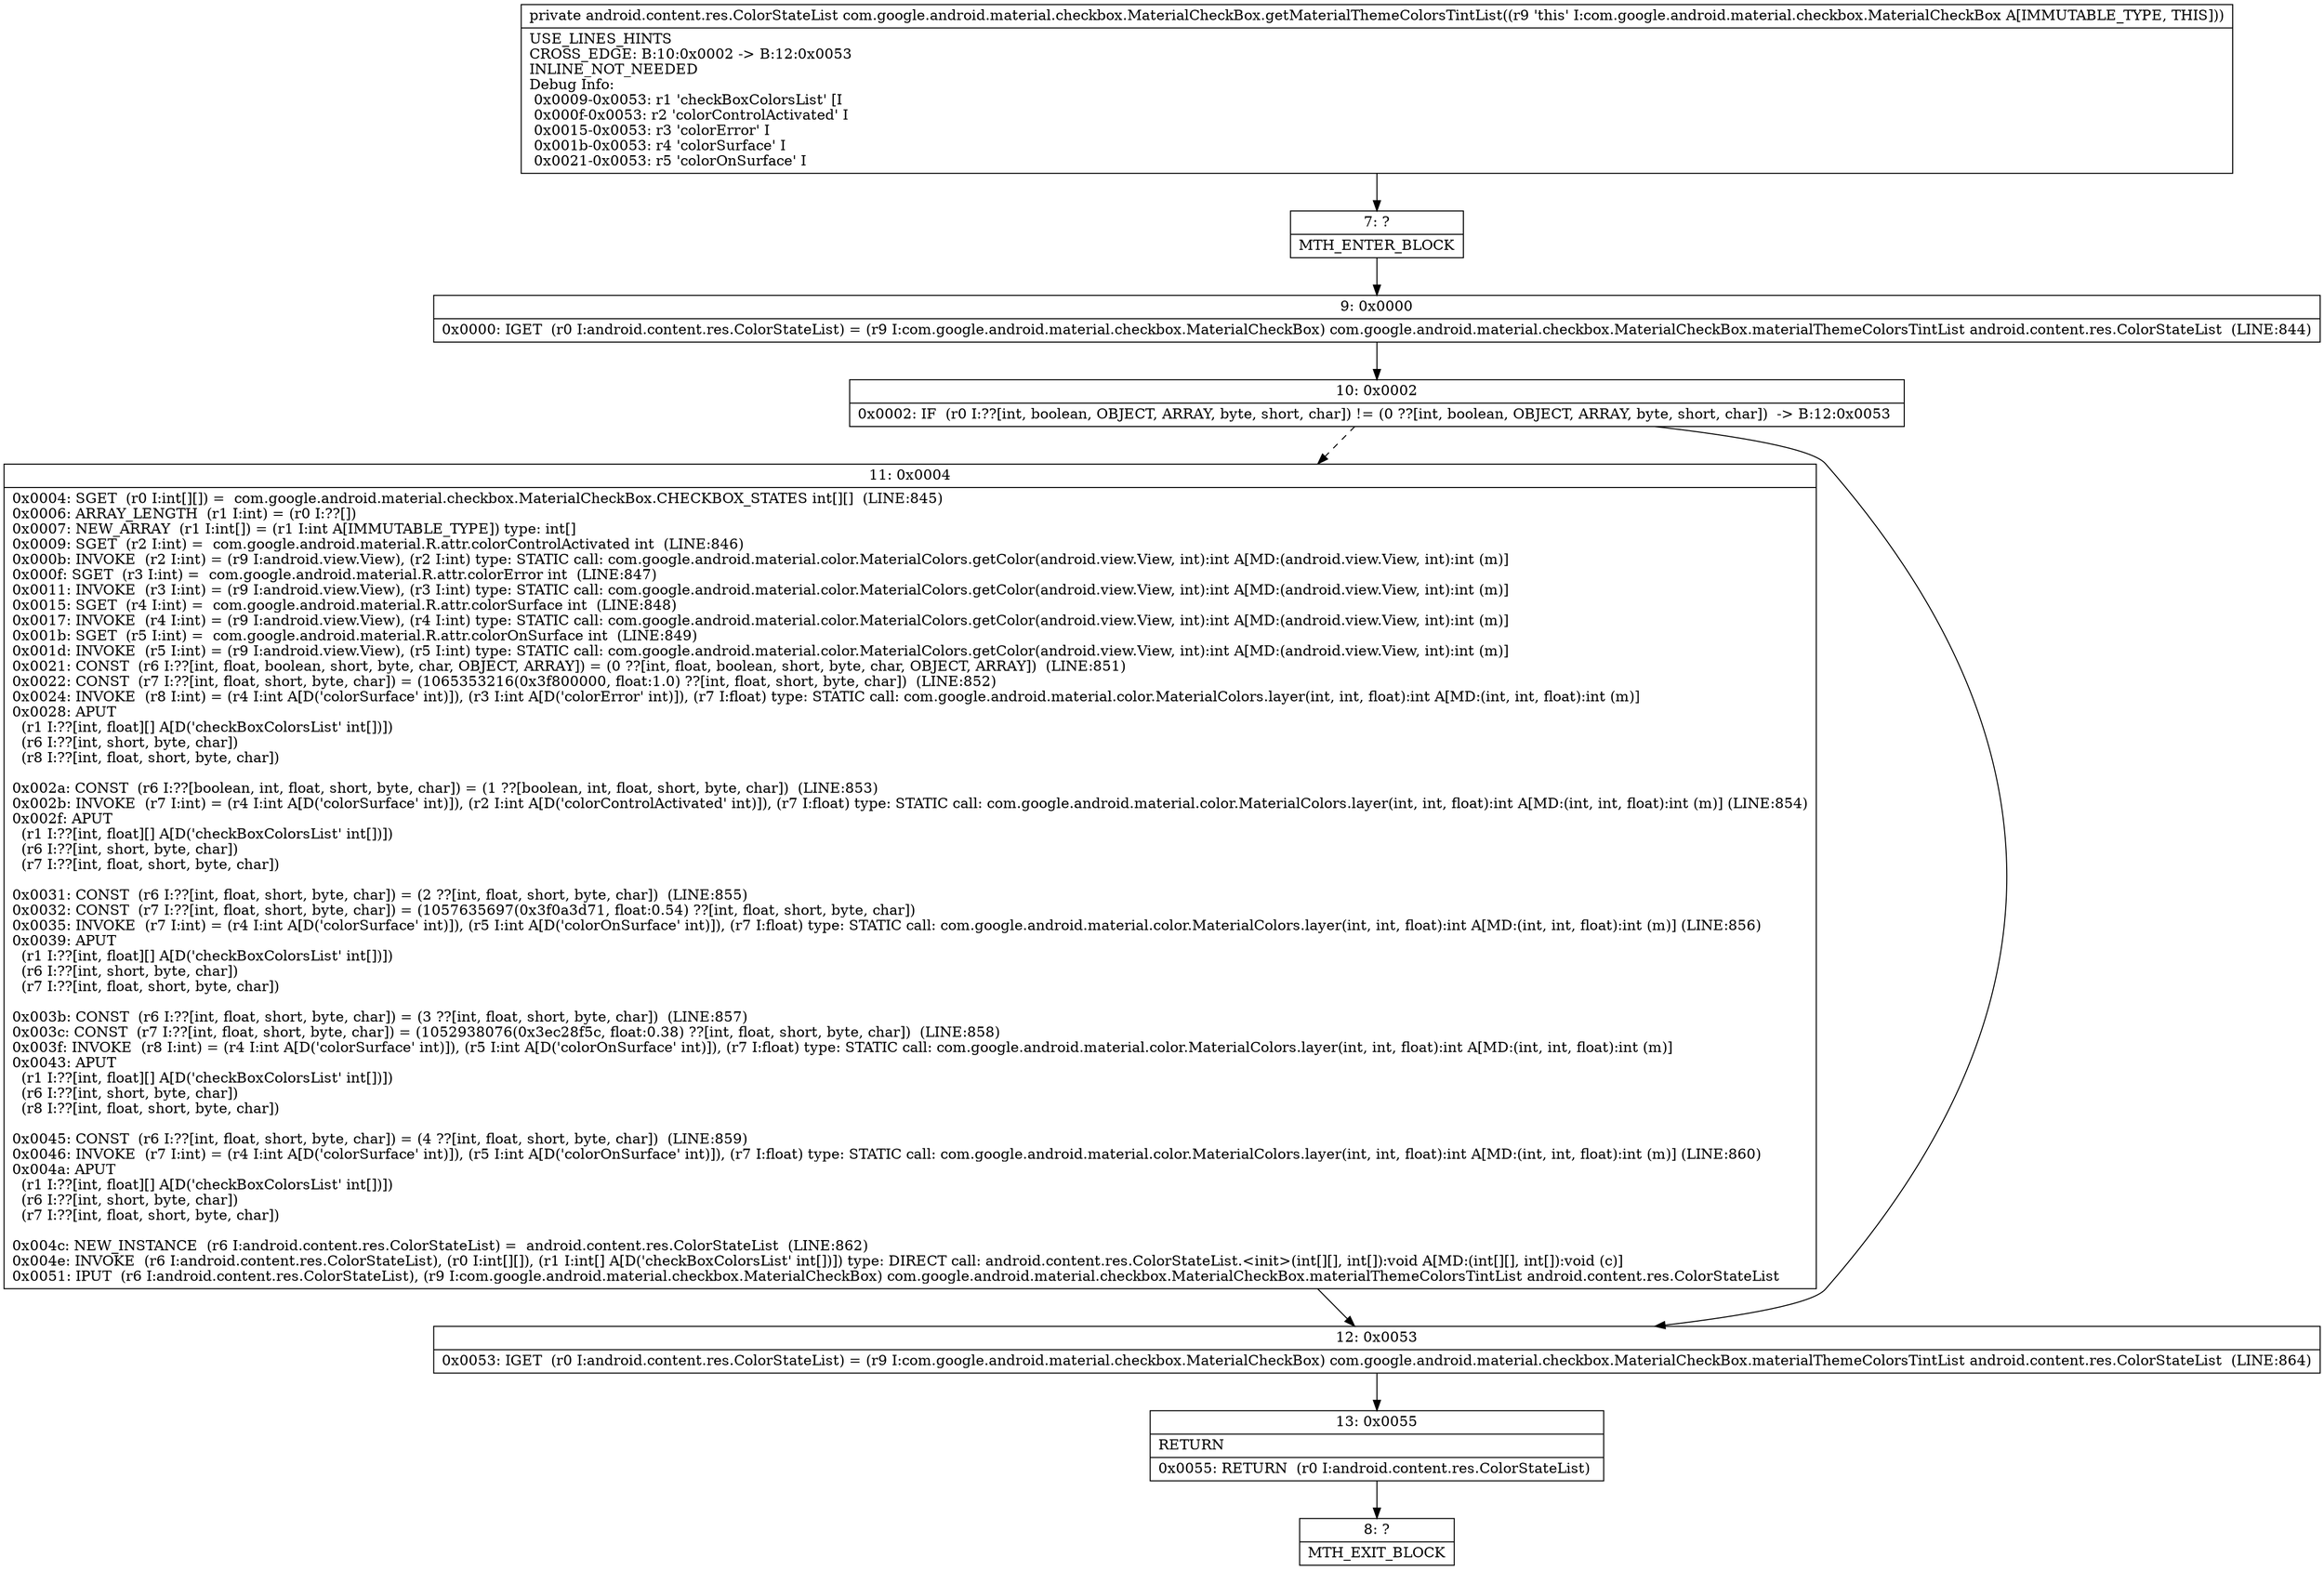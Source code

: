 digraph "CFG forcom.google.android.material.checkbox.MaterialCheckBox.getMaterialThemeColorsTintList()Landroid\/content\/res\/ColorStateList;" {
Node_7 [shape=record,label="{7\:\ ?|MTH_ENTER_BLOCK\l}"];
Node_9 [shape=record,label="{9\:\ 0x0000|0x0000: IGET  (r0 I:android.content.res.ColorStateList) = (r9 I:com.google.android.material.checkbox.MaterialCheckBox) com.google.android.material.checkbox.MaterialCheckBox.materialThemeColorsTintList android.content.res.ColorStateList  (LINE:844)\l}"];
Node_10 [shape=record,label="{10\:\ 0x0002|0x0002: IF  (r0 I:??[int, boolean, OBJECT, ARRAY, byte, short, char]) != (0 ??[int, boolean, OBJECT, ARRAY, byte, short, char])  \-\> B:12:0x0053 \l}"];
Node_11 [shape=record,label="{11\:\ 0x0004|0x0004: SGET  (r0 I:int[][]) =  com.google.android.material.checkbox.MaterialCheckBox.CHECKBOX_STATES int[][]  (LINE:845)\l0x0006: ARRAY_LENGTH  (r1 I:int) = (r0 I:??[]) \l0x0007: NEW_ARRAY  (r1 I:int[]) = (r1 I:int A[IMMUTABLE_TYPE]) type: int[] \l0x0009: SGET  (r2 I:int) =  com.google.android.material.R.attr.colorControlActivated int  (LINE:846)\l0x000b: INVOKE  (r2 I:int) = (r9 I:android.view.View), (r2 I:int) type: STATIC call: com.google.android.material.color.MaterialColors.getColor(android.view.View, int):int A[MD:(android.view.View, int):int (m)]\l0x000f: SGET  (r3 I:int) =  com.google.android.material.R.attr.colorError int  (LINE:847)\l0x0011: INVOKE  (r3 I:int) = (r9 I:android.view.View), (r3 I:int) type: STATIC call: com.google.android.material.color.MaterialColors.getColor(android.view.View, int):int A[MD:(android.view.View, int):int (m)]\l0x0015: SGET  (r4 I:int) =  com.google.android.material.R.attr.colorSurface int  (LINE:848)\l0x0017: INVOKE  (r4 I:int) = (r9 I:android.view.View), (r4 I:int) type: STATIC call: com.google.android.material.color.MaterialColors.getColor(android.view.View, int):int A[MD:(android.view.View, int):int (m)]\l0x001b: SGET  (r5 I:int) =  com.google.android.material.R.attr.colorOnSurface int  (LINE:849)\l0x001d: INVOKE  (r5 I:int) = (r9 I:android.view.View), (r5 I:int) type: STATIC call: com.google.android.material.color.MaterialColors.getColor(android.view.View, int):int A[MD:(android.view.View, int):int (m)]\l0x0021: CONST  (r6 I:??[int, float, boolean, short, byte, char, OBJECT, ARRAY]) = (0 ??[int, float, boolean, short, byte, char, OBJECT, ARRAY])  (LINE:851)\l0x0022: CONST  (r7 I:??[int, float, short, byte, char]) = (1065353216(0x3f800000, float:1.0) ??[int, float, short, byte, char])  (LINE:852)\l0x0024: INVOKE  (r8 I:int) = (r4 I:int A[D('colorSurface' int)]), (r3 I:int A[D('colorError' int)]), (r7 I:float) type: STATIC call: com.google.android.material.color.MaterialColors.layer(int, int, float):int A[MD:(int, int, float):int (m)]\l0x0028: APUT  \l  (r1 I:??[int, float][] A[D('checkBoxColorsList' int[])])\l  (r6 I:??[int, short, byte, char])\l  (r8 I:??[int, float, short, byte, char])\l \l0x002a: CONST  (r6 I:??[boolean, int, float, short, byte, char]) = (1 ??[boolean, int, float, short, byte, char])  (LINE:853)\l0x002b: INVOKE  (r7 I:int) = (r4 I:int A[D('colorSurface' int)]), (r2 I:int A[D('colorControlActivated' int)]), (r7 I:float) type: STATIC call: com.google.android.material.color.MaterialColors.layer(int, int, float):int A[MD:(int, int, float):int (m)] (LINE:854)\l0x002f: APUT  \l  (r1 I:??[int, float][] A[D('checkBoxColorsList' int[])])\l  (r6 I:??[int, short, byte, char])\l  (r7 I:??[int, float, short, byte, char])\l \l0x0031: CONST  (r6 I:??[int, float, short, byte, char]) = (2 ??[int, float, short, byte, char])  (LINE:855)\l0x0032: CONST  (r7 I:??[int, float, short, byte, char]) = (1057635697(0x3f0a3d71, float:0.54) ??[int, float, short, byte, char]) \l0x0035: INVOKE  (r7 I:int) = (r4 I:int A[D('colorSurface' int)]), (r5 I:int A[D('colorOnSurface' int)]), (r7 I:float) type: STATIC call: com.google.android.material.color.MaterialColors.layer(int, int, float):int A[MD:(int, int, float):int (m)] (LINE:856)\l0x0039: APUT  \l  (r1 I:??[int, float][] A[D('checkBoxColorsList' int[])])\l  (r6 I:??[int, short, byte, char])\l  (r7 I:??[int, float, short, byte, char])\l \l0x003b: CONST  (r6 I:??[int, float, short, byte, char]) = (3 ??[int, float, short, byte, char])  (LINE:857)\l0x003c: CONST  (r7 I:??[int, float, short, byte, char]) = (1052938076(0x3ec28f5c, float:0.38) ??[int, float, short, byte, char])  (LINE:858)\l0x003f: INVOKE  (r8 I:int) = (r4 I:int A[D('colorSurface' int)]), (r5 I:int A[D('colorOnSurface' int)]), (r7 I:float) type: STATIC call: com.google.android.material.color.MaterialColors.layer(int, int, float):int A[MD:(int, int, float):int (m)]\l0x0043: APUT  \l  (r1 I:??[int, float][] A[D('checkBoxColorsList' int[])])\l  (r6 I:??[int, short, byte, char])\l  (r8 I:??[int, float, short, byte, char])\l \l0x0045: CONST  (r6 I:??[int, float, short, byte, char]) = (4 ??[int, float, short, byte, char])  (LINE:859)\l0x0046: INVOKE  (r7 I:int) = (r4 I:int A[D('colorSurface' int)]), (r5 I:int A[D('colorOnSurface' int)]), (r7 I:float) type: STATIC call: com.google.android.material.color.MaterialColors.layer(int, int, float):int A[MD:(int, int, float):int (m)] (LINE:860)\l0x004a: APUT  \l  (r1 I:??[int, float][] A[D('checkBoxColorsList' int[])])\l  (r6 I:??[int, short, byte, char])\l  (r7 I:??[int, float, short, byte, char])\l \l0x004c: NEW_INSTANCE  (r6 I:android.content.res.ColorStateList) =  android.content.res.ColorStateList  (LINE:862)\l0x004e: INVOKE  (r6 I:android.content.res.ColorStateList), (r0 I:int[][]), (r1 I:int[] A[D('checkBoxColorsList' int[])]) type: DIRECT call: android.content.res.ColorStateList.\<init\>(int[][], int[]):void A[MD:(int[][], int[]):void (c)]\l0x0051: IPUT  (r6 I:android.content.res.ColorStateList), (r9 I:com.google.android.material.checkbox.MaterialCheckBox) com.google.android.material.checkbox.MaterialCheckBox.materialThemeColorsTintList android.content.res.ColorStateList \l}"];
Node_12 [shape=record,label="{12\:\ 0x0053|0x0053: IGET  (r0 I:android.content.res.ColorStateList) = (r9 I:com.google.android.material.checkbox.MaterialCheckBox) com.google.android.material.checkbox.MaterialCheckBox.materialThemeColorsTintList android.content.res.ColorStateList  (LINE:864)\l}"];
Node_13 [shape=record,label="{13\:\ 0x0055|RETURN\l|0x0055: RETURN  (r0 I:android.content.res.ColorStateList) \l}"];
Node_8 [shape=record,label="{8\:\ ?|MTH_EXIT_BLOCK\l}"];
MethodNode[shape=record,label="{private android.content.res.ColorStateList com.google.android.material.checkbox.MaterialCheckBox.getMaterialThemeColorsTintList((r9 'this' I:com.google.android.material.checkbox.MaterialCheckBox A[IMMUTABLE_TYPE, THIS]))  | USE_LINES_HINTS\lCROSS_EDGE: B:10:0x0002 \-\> B:12:0x0053\lINLINE_NOT_NEEDED\lDebug Info:\l  0x0009\-0x0053: r1 'checkBoxColorsList' [I\l  0x000f\-0x0053: r2 'colorControlActivated' I\l  0x0015\-0x0053: r3 'colorError' I\l  0x001b\-0x0053: r4 'colorSurface' I\l  0x0021\-0x0053: r5 'colorOnSurface' I\l}"];
MethodNode -> Node_7;Node_7 -> Node_9;
Node_9 -> Node_10;
Node_10 -> Node_11[style=dashed];
Node_10 -> Node_12;
Node_11 -> Node_12;
Node_12 -> Node_13;
Node_13 -> Node_8;
}

